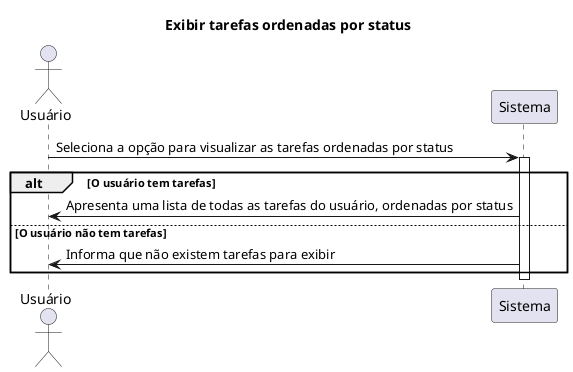 @startuml
title Exibir tarefas ordenadas por status

actor Usuario as "Usuário"
participant Sistema

Usuario -> Sistema: Seleciona a opção para visualizar as tarefas ordenadas por status
activate Sistema
alt O usuário tem tarefas
    Sistema -> Usuario: Apresenta uma lista de todas as tarefas do usuário, ordenadas por status
else O usuário não tem tarefas
    Sistema -> Usuario: Informa que não existem tarefas para exibir
end
deactivate Sistema
@enduml
